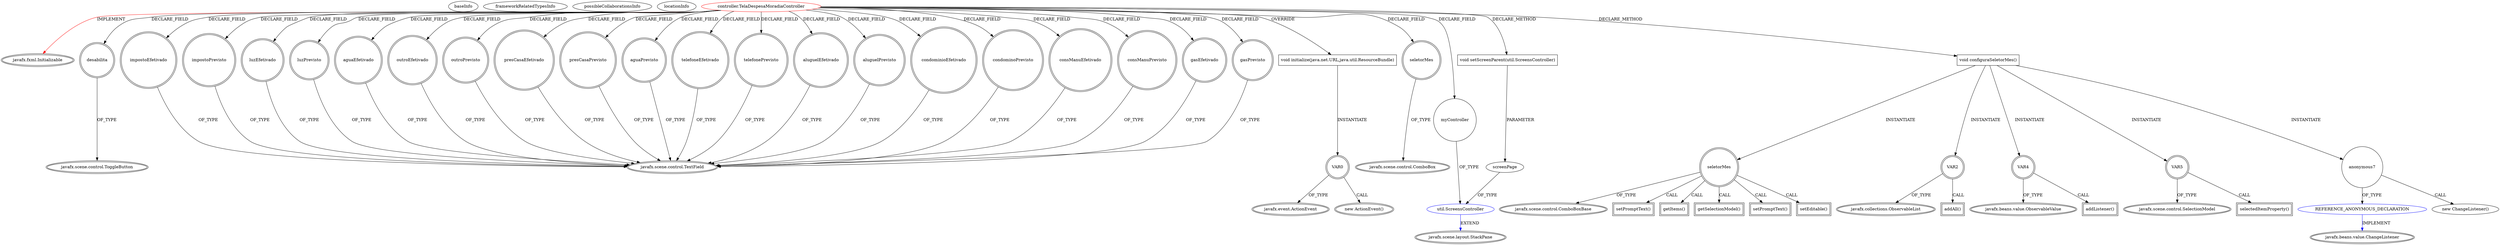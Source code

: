 digraph {
baseInfo[graphId=886,category="extension_graph",isAnonymous=false,possibleRelation=true]
frameworkRelatedTypesInfo[0="javafx.fxml.Initializable"]
possibleCollaborationsInfo[0="886~CLIENT_METHOD_DECLARATION-PARAMETER_DECLARATION-FIELD_DECLARATION-~javafx.fxml.Initializable ~javafx.scene.layout.StackPane ~false~false",1="886~CLIENT_METHOD_DECLARATION-INSTANTIATION-~javafx.fxml.Initializable ~javafx.beans.value.ChangeListener ~false~true"]
locationInfo[projectName="Marcio-Sistemas-MC-repositorio",filePath="/Marcio-Sistemas-MC-repositorio/repositorio-master/controleorcamentofamiliar/src/controller/TelaDespesaMoradiaController.java",contextSignature="TelaDespesaMoradiaController",graphId="886"]
0[label="controller.TelaDespesaMoradiaController",vertexType="ROOT_CLIENT_CLASS_DECLARATION",isFrameworkType=false,color=red]
1[label="javafx.fxml.Initializable",vertexType="FRAMEWORK_INTERFACE_TYPE",isFrameworkType=true,peripheries=2]
2[label="aguaEfetivado",vertexType="FIELD_DECLARATION",isFrameworkType=true,peripheries=2,shape=circle]
3[label="javafx.scene.control.TextField",vertexType="FRAMEWORK_CLASS_TYPE",isFrameworkType=true,peripheries=2]
4[label="aguaPrevisto",vertexType="FIELD_DECLARATION",isFrameworkType=true,peripheries=2,shape=circle]
6[label="aluguelEfetivado",vertexType="FIELD_DECLARATION",isFrameworkType=true,peripheries=2,shape=circle]
8[label="aluguelPrevisto",vertexType="FIELD_DECLARATION",isFrameworkType=true,peripheries=2,shape=circle]
10[label="condominioEfetivado",vertexType="FIELD_DECLARATION",isFrameworkType=true,peripheries=2,shape=circle]
12[label="condominoPrevisto",vertexType="FIELD_DECLARATION",isFrameworkType=true,peripheries=2,shape=circle]
14[label="consManuEfetivado",vertexType="FIELD_DECLARATION",isFrameworkType=true,peripheries=2,shape=circle]
16[label="consManuPrevisto",vertexType="FIELD_DECLARATION",isFrameworkType=true,peripheries=2,shape=circle]
18[label="desabilita",vertexType="FIELD_DECLARATION",isFrameworkType=true,peripheries=2,shape=circle]
19[label="javafx.scene.control.ToggleButton",vertexType="FRAMEWORK_CLASS_TYPE",isFrameworkType=true,peripheries=2]
20[label="gasEfetivado",vertexType="FIELD_DECLARATION",isFrameworkType=true,peripheries=2,shape=circle]
22[label="gasPrevisto",vertexType="FIELD_DECLARATION",isFrameworkType=true,peripheries=2,shape=circle]
24[label="impostoEfetivado",vertexType="FIELD_DECLARATION",isFrameworkType=true,peripheries=2,shape=circle]
26[label="impostoPrevisto",vertexType="FIELD_DECLARATION",isFrameworkType=true,peripheries=2,shape=circle]
28[label="luzEfetivado",vertexType="FIELD_DECLARATION",isFrameworkType=true,peripheries=2,shape=circle]
30[label="luzPrevisto",vertexType="FIELD_DECLARATION",isFrameworkType=true,peripheries=2,shape=circle]
32[label="myController",vertexType="FIELD_DECLARATION",isFrameworkType=false,shape=circle]
33[label="util.ScreensController",vertexType="REFERENCE_CLIENT_CLASS_DECLARATION",isFrameworkType=false,color=blue]
34[label="javafx.scene.layout.StackPane",vertexType="FRAMEWORK_CLASS_TYPE",isFrameworkType=true,peripheries=2]
35[label="outroEfetivado",vertexType="FIELD_DECLARATION",isFrameworkType=true,peripheries=2,shape=circle]
37[label="outroPrevisto",vertexType="FIELD_DECLARATION",isFrameworkType=true,peripheries=2,shape=circle]
39[label="presCasaEfetivado",vertexType="FIELD_DECLARATION",isFrameworkType=true,peripheries=2,shape=circle]
41[label="presCasaPrevisto",vertexType="FIELD_DECLARATION",isFrameworkType=true,peripheries=2,shape=circle]
43[label="seletorMes",vertexType="FIELD_DECLARATION",isFrameworkType=true,peripheries=2,shape=circle]
44[label="javafx.scene.control.ComboBox",vertexType="FRAMEWORK_CLASS_TYPE",isFrameworkType=true,peripheries=2]
45[label="telefoneEfetivado",vertexType="FIELD_DECLARATION",isFrameworkType=true,peripheries=2,shape=circle]
47[label="telefonePrevisto",vertexType="FIELD_DECLARATION",isFrameworkType=true,peripheries=2,shape=circle]
49[label="void initialize(java.net.URL,java.util.ResourceBundle)",vertexType="OVERRIDING_METHOD_DECLARATION",isFrameworkType=false,shape=box]
51[label="VAR0",vertexType="VARIABLE_EXPRESION",isFrameworkType=true,peripheries=2,shape=circle]
52[label="javafx.event.ActionEvent",vertexType="FRAMEWORK_CLASS_TYPE",isFrameworkType=true,peripheries=2]
50[label="new ActionEvent()",vertexType="CONSTRUCTOR_CALL",isFrameworkType=true,peripheries=2]
53[label="void configuraSeletorMes()",vertexType="CLIENT_METHOD_DECLARATION",isFrameworkType=false,shape=box]
54[label="seletorMes",vertexType="VARIABLE_EXPRESION",isFrameworkType=true,peripheries=2,shape=circle]
56[label="javafx.scene.control.ComboBoxBase",vertexType="FRAMEWORK_CLASS_TYPE",isFrameworkType=true,peripheries=2]
55[label="setPromptText()",vertexType="INSIDE_CALL",isFrameworkType=true,peripheries=2,shape=box]
57[label="VAR2",vertexType="VARIABLE_EXPRESION",isFrameworkType=true,peripheries=2,shape=circle]
59[label="javafx.collections.ObservableList",vertexType="FRAMEWORK_INTERFACE_TYPE",isFrameworkType=true,peripheries=2]
58[label="addAll()",vertexType="INSIDE_CALL",isFrameworkType=true,peripheries=2,shape=box]
61[label="getItems()",vertexType="INSIDE_CALL",isFrameworkType=true,peripheries=2,shape=box]
62[label="VAR4",vertexType="VARIABLE_EXPRESION",isFrameworkType=true,peripheries=2,shape=circle]
64[label="javafx.beans.value.ObservableValue",vertexType="FRAMEWORK_INTERFACE_TYPE",isFrameworkType=true,peripheries=2]
63[label="addListener()",vertexType="INSIDE_CALL",isFrameworkType=true,peripheries=2,shape=box]
65[label="VAR5",vertexType="VARIABLE_EXPRESION",isFrameworkType=true,peripheries=2,shape=circle]
67[label="javafx.scene.control.SelectionModel",vertexType="FRAMEWORK_CLASS_TYPE",isFrameworkType=true,peripheries=2]
66[label="selectedItemProperty()",vertexType="INSIDE_CALL",isFrameworkType=true,peripheries=2,shape=box]
69[label="getSelectionModel()",vertexType="INSIDE_CALL",isFrameworkType=true,peripheries=2,shape=box]
71[label="anonymous7",vertexType="VARIABLE_EXPRESION",isFrameworkType=false,shape=circle]
72[label="REFERENCE_ANONYMOUS_DECLARATION",vertexType="REFERENCE_ANONYMOUS_DECLARATION",isFrameworkType=false,color=blue]
73[label="javafx.beans.value.ChangeListener",vertexType="FRAMEWORK_INTERFACE_TYPE",isFrameworkType=true,peripheries=2]
70[label="new ChangeListener()",vertexType="CONSTRUCTOR_CALL",isFrameworkType=false]
75[label="setPromptText()",vertexType="INSIDE_CALL",isFrameworkType=true,peripheries=2,shape=box]
77[label="setEditable()",vertexType="INSIDE_CALL",isFrameworkType=true,peripheries=2,shape=box]
243[label="void setScreenParent(util.ScreensController)",vertexType="CLIENT_METHOD_DECLARATION",isFrameworkType=false,shape=box]
244[label="screenPage",vertexType="PARAMETER_DECLARATION",isFrameworkType=false]
0->1[label="IMPLEMENT",color=red]
0->2[label="DECLARE_FIELD"]
2->3[label="OF_TYPE"]
0->4[label="DECLARE_FIELD"]
4->3[label="OF_TYPE"]
0->6[label="DECLARE_FIELD"]
6->3[label="OF_TYPE"]
0->8[label="DECLARE_FIELD"]
8->3[label="OF_TYPE"]
0->10[label="DECLARE_FIELD"]
10->3[label="OF_TYPE"]
0->12[label="DECLARE_FIELD"]
12->3[label="OF_TYPE"]
0->14[label="DECLARE_FIELD"]
14->3[label="OF_TYPE"]
0->16[label="DECLARE_FIELD"]
16->3[label="OF_TYPE"]
0->18[label="DECLARE_FIELD"]
18->19[label="OF_TYPE"]
0->20[label="DECLARE_FIELD"]
20->3[label="OF_TYPE"]
0->22[label="DECLARE_FIELD"]
22->3[label="OF_TYPE"]
0->24[label="DECLARE_FIELD"]
24->3[label="OF_TYPE"]
0->26[label="DECLARE_FIELD"]
26->3[label="OF_TYPE"]
0->28[label="DECLARE_FIELD"]
28->3[label="OF_TYPE"]
0->30[label="DECLARE_FIELD"]
30->3[label="OF_TYPE"]
0->32[label="DECLARE_FIELD"]
33->34[label="EXTEND",color=blue]
32->33[label="OF_TYPE"]
0->35[label="DECLARE_FIELD"]
35->3[label="OF_TYPE"]
0->37[label="DECLARE_FIELD"]
37->3[label="OF_TYPE"]
0->39[label="DECLARE_FIELD"]
39->3[label="OF_TYPE"]
0->41[label="DECLARE_FIELD"]
41->3[label="OF_TYPE"]
0->43[label="DECLARE_FIELD"]
43->44[label="OF_TYPE"]
0->45[label="DECLARE_FIELD"]
45->3[label="OF_TYPE"]
0->47[label="DECLARE_FIELD"]
47->3[label="OF_TYPE"]
0->49[label="OVERRIDE"]
49->51[label="INSTANTIATE"]
51->52[label="OF_TYPE"]
51->50[label="CALL"]
0->53[label="DECLARE_METHOD"]
53->54[label="INSTANTIATE"]
54->56[label="OF_TYPE"]
54->55[label="CALL"]
53->57[label="INSTANTIATE"]
57->59[label="OF_TYPE"]
57->58[label="CALL"]
54->61[label="CALL"]
53->62[label="INSTANTIATE"]
62->64[label="OF_TYPE"]
62->63[label="CALL"]
53->65[label="INSTANTIATE"]
65->67[label="OF_TYPE"]
65->66[label="CALL"]
54->69[label="CALL"]
53->71[label="INSTANTIATE"]
72->73[label="IMPLEMENT",color=blue]
71->72[label="OF_TYPE"]
71->70[label="CALL"]
54->75[label="CALL"]
54->77[label="CALL"]
0->243[label="DECLARE_METHOD"]
244->33[label="OF_TYPE"]
243->244[label="PARAMETER"]
}
